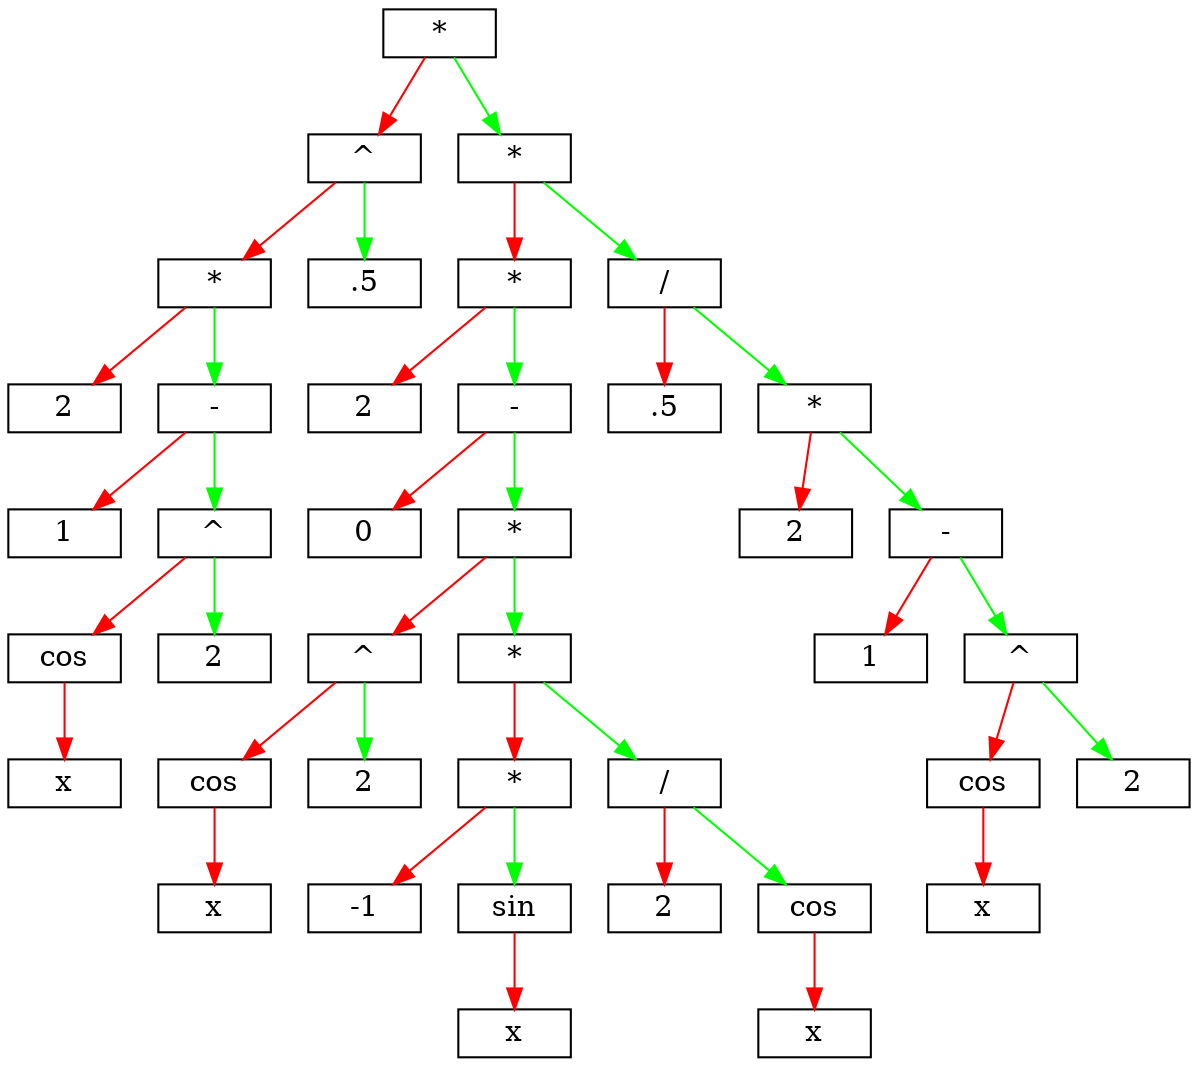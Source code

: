 digraph list {
	node [shape = record,height=.1];
	"node2" [label = "<f0>2" ] ;
	"node4" [label = "<f0>1" ] ;
	"node7" [label = "<f0>x" ] ;
	"node6" [label = "<f0>cos" ] ;
	"node8" [label = "<f0>2" ] ;
	"node5" [label = "<f0>^" ] ;
	"node3" [label = "<f0>-" ] ;
	"node1" [label = "<f0>*" ] ;
	"node9" [label = "<f0>.5" ] ;
	"node12" [label = "<f0>^" ] ;
	"node42" [label = "<f0>2" ] ;
	"node43" [label = "<f0>0" ] ;
	"node45" [label = "<f0>x" ] ;
	"node44" [label = "<f0>cos" ] ;
	"node46" [label = "<f0>2" ] ;
	"node47" [label = "<f0>^" ] ;
	"node53" [label = "<f0>-1" ] ;
	"node55" [label = "<f0>x" ] ;
	"node56" [label = "<f0>sin" ] ;
	"node58" [label = "<f0>*" ] ;
	"node59" [label = "<f0>2" ] ;
	"node61" [label = "<f0>x" ] ;
	"node60" [label = "<f0>cos" ] ;
	"node62" [label = "<f0>/" ] ;
	"node63" [label = "<f0>*" ] ;
	"node65" [label = "<f0>*" ] ;
	"node66" [label = "<f0>-" ] ;
	"node67" [label = "<f0>*" ] ;
	"node69" [label = "<f0>.5" ] ;
	"node73" [label = "<f0>2" ] ;
	"node75" [label = "<f0>1" ] ;
	"node78" [label = "<f0>x" ] ;
	"node77" [label = "<f0>cos" ] ;
	"node79" [label = "<f0>2" ] ;
	"node76" [label = "<f0>^" ] ;
	"node74" [label = "<f0>-" ] ;
	"node72" [label = "<f0>*" ] ;
	"node80" [label = "<f0>/" ] ;
	"node81" [label = "<f0>*" ] ;
	"node83" [label = "<f0>*" ] ;
	"node6":f0 -> "node7":f0 [color=red];
	"node5":f0 -> "node6":f0 [color=red];
	"node5":f0 -> "node8":f0  [color=green];
	"node3":f0 -> "node4":f0 [color=red];
	"node3":f0 -> "node5":f0  [color=green];
	"node1":f0 -> "node2":f0 [color=red];
	"node1":f0 -> "node3":f0  [color=green];
	"node12":f0 -> "node1":f0 [color=red];
	"node12":f0 -> "node9":f0  [color=green];
	"node44":f0 -> "node45":f0 [color=red];
	"node47":f0 -> "node44":f0 [color=red];
	"node47":f0 -> "node46":f0  [color=green];
	"node56":f0 -> "node55":f0 [color=red];
	"node58":f0 -> "node53":f0 [color=red];
	"node58":f0 -> "node56":f0  [color=green];
	"node60":f0 -> "node61":f0 [color=red];
	"node62":f0 -> "node59":f0 [color=red];
	"node62":f0 -> "node60":f0  [color=green];
	"node63":f0 -> "node58":f0 [color=red];
	"node63":f0 -> "node62":f0  [color=green];
	"node65":f0 -> "node47":f0 [color=red];
	"node65":f0 -> "node63":f0  [color=green];
	"node66":f0 -> "node43":f0 [color=red];
	"node66":f0 -> "node65":f0  [color=green];
	"node67":f0 -> "node42":f0 [color=red];
	"node67":f0 -> "node66":f0  [color=green];
	"node77":f0 -> "node78":f0 [color=red];
	"node76":f0 -> "node77":f0 [color=red];
	"node76":f0 -> "node79":f0  [color=green];
	"node74":f0 -> "node75":f0 [color=red];
	"node74":f0 -> "node76":f0  [color=green];
	"node72":f0 -> "node73":f0 [color=red];
	"node72":f0 -> "node74":f0  [color=green];
	"node80":f0 -> "node69":f0 [color=red];
	"node80":f0 -> "node72":f0  [color=green];
	"node81":f0 -> "node67":f0 [color=red];
	"node81":f0 -> "node80":f0  [color=green];
	"node83":f0 -> "node12":f0 [color=red];
	"node83":f0 -> "node81":f0  [color=green];
}